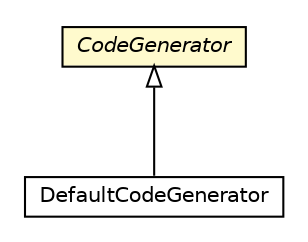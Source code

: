 #!/usr/local/bin/dot
#
# Class diagram 
# Generated by UMLGraph version 5.1 (http://www.umlgraph.org/)
#

digraph G {
	edge [fontname="Helvetica",fontsize=10,labelfontname="Helvetica",labelfontsize=10];
	node [fontname="Helvetica",fontsize=10,shape=plaintext];
	nodesep=0.25;
	ranksep=0.5;
	// pt.ist.fenixframework.dml.DefaultCodeGenerator
	c16936 [label=<<table title="pt.ist.fenixframework.dml.DefaultCodeGenerator" border="0" cellborder="1" cellspacing="0" cellpadding="2" port="p" href="./DefaultCodeGenerator.html">
		<tr><td><table border="0" cellspacing="0" cellpadding="1">
<tr><td align="center" balign="center"> DefaultCodeGenerator </td></tr>
		</table></td></tr>
		</table>>, fontname="Helvetica", fontcolor="black", fontsize=10.0];
	// pt.ist.fenixframework.dml.CodeGenerator
	c16938 [label=<<table title="pt.ist.fenixframework.dml.CodeGenerator" border="0" cellborder="1" cellspacing="0" cellpadding="2" port="p" bgcolor="lemonChiffon" href="./CodeGenerator.html">
		<tr><td><table border="0" cellspacing="0" cellpadding="1">
<tr><td align="center" balign="center"><font face="Helvetica-Oblique"> CodeGenerator </font></td></tr>
		</table></td></tr>
		</table>>, fontname="Helvetica", fontcolor="black", fontsize=10.0];
	//pt.ist.fenixframework.dml.DefaultCodeGenerator extends pt.ist.fenixframework.dml.CodeGenerator
	c16938:p -> c16936:p [dir=back,arrowtail=empty];
}

